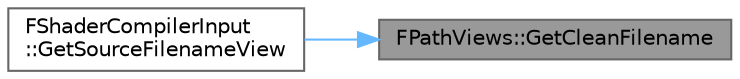digraph "FPathViews::GetCleanFilename"
{
 // INTERACTIVE_SVG=YES
 // LATEX_PDF_SIZE
  bgcolor="transparent";
  edge [fontname=Helvetica,fontsize=10,labelfontname=Helvetica,labelfontsize=10];
  node [fontname=Helvetica,fontsize=10,shape=box,height=0.2,width=0.4];
  rankdir="RL";
  Node1 [id="Node000001",label="FPathViews::GetCleanFilename",height=0.2,width=0.4,color="gray40", fillcolor="grey60", style="filled", fontcolor="black",tooltip="Returns the portion of the path after the last separator."];
  Node1 -> Node2 [id="edge1_Node000001_Node000002",dir="back",color="steelblue1",style="solid",tooltip=" "];
  Node2 [id="Node000002",label="FShaderCompilerInput\l::GetSourceFilenameView",height=0.2,width=0.4,color="grey40", fillcolor="white", style="filled",URL="$dd/d01/structFShaderCompilerInput.html#ae43ded3a3ce3fd5c5cee908bbd9d9548",tooltip=" "];
}
